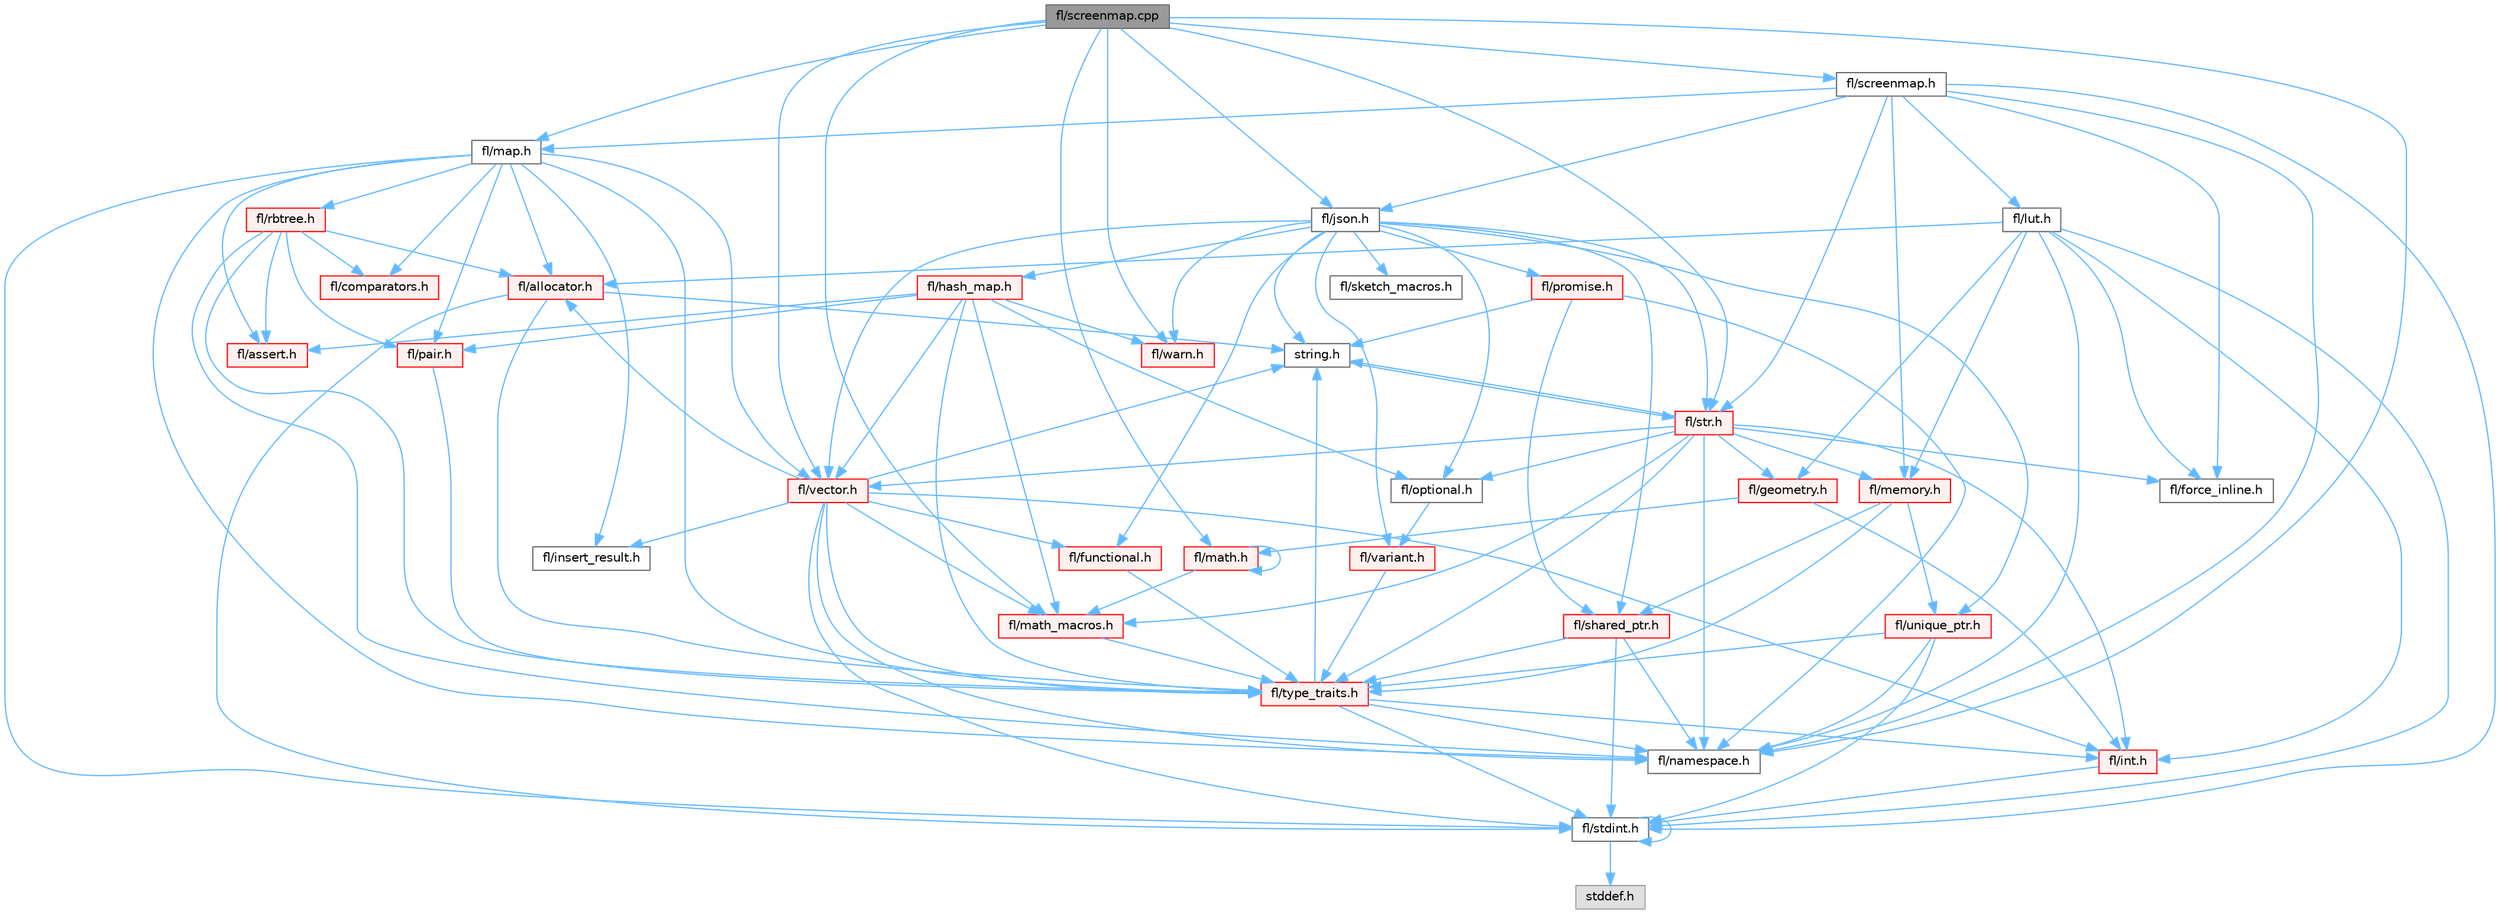 digraph "fl/screenmap.cpp"
{
 // INTERACTIVE_SVG=YES
 // LATEX_PDF_SIZE
  bgcolor="transparent";
  edge [fontname=Helvetica,fontsize=10,labelfontname=Helvetica,labelfontsize=10];
  node [fontname=Helvetica,fontsize=10,shape=box,height=0.2,width=0.4];
  Node1 [id="Node000001",label="fl/screenmap.cpp",height=0.2,width=0.4,color="gray40", fillcolor="grey60", style="filled", fontcolor="black",tooltip=" "];
  Node1 -> Node2 [id="edge1_Node000001_Node000002",color="steelblue1",style="solid",tooltip=" "];
  Node2 [id="Node000002",label="fl/screenmap.h",height=0.2,width=0.4,color="grey40", fillcolor="white", style="filled",URL="$d7/d97/screenmap_8h.html",tooltip=" "];
  Node2 -> Node3 [id="edge2_Node000002_Node000003",color="steelblue1",style="solid",tooltip=" "];
  Node3 [id="Node000003",label="fl/stdint.h",height=0.2,width=0.4,color="grey40", fillcolor="white", style="filled",URL="$df/dd8/stdint_8h.html",tooltip=" "];
  Node3 -> Node4 [id="edge3_Node000003_Node000004",color="steelblue1",style="solid",tooltip=" "];
  Node4 [id="Node000004",label="stddef.h",height=0.2,width=0.4,color="grey60", fillcolor="#E0E0E0", style="filled",tooltip=" "];
  Node3 -> Node3 [id="edge4_Node000003_Node000003",color="steelblue1",style="solid",tooltip=" "];
  Node2 -> Node5 [id="edge5_Node000002_Node000005",color="steelblue1",style="solid",tooltip=" "];
  Node5 [id="Node000005",label="fl/force_inline.h",height=0.2,width=0.4,color="grey40", fillcolor="white", style="filled",URL="$d4/d64/force__inline_8h.html",tooltip=" "];
  Node2 -> Node6 [id="edge6_Node000002_Node000006",color="steelblue1",style="solid",tooltip=" "];
  Node6 [id="Node000006",label="fl/lut.h",height=0.2,width=0.4,color="grey40", fillcolor="white", style="filled",URL="$db/d54/lut_8h.html",tooltip=" "];
  Node6 -> Node7 [id="edge7_Node000006_Node000007",color="steelblue1",style="solid",tooltip=" "];
  Node7 [id="Node000007",label="fl/allocator.h",height=0.2,width=0.4,color="red", fillcolor="#FFF0F0", style="filled",URL="$da/da9/allocator_8h.html",tooltip=" "];
  Node7 -> Node9 [id="edge8_Node000007_Node000009",color="steelblue1",style="solid",tooltip=" "];
  Node9 [id="Node000009",label="string.h",height=0.2,width=0.4,color="grey40", fillcolor="white", style="filled",URL="$da/d66/string_8h.html",tooltip=" "];
  Node9 -> Node10 [id="edge9_Node000009_Node000010",color="steelblue1",style="solid",tooltip=" "];
  Node10 [id="Node000010",label="fl/str.h",height=0.2,width=0.4,color="red", fillcolor="#FFF0F0", style="filled",URL="$d1/d93/str_8h.html",tooltip=" "];
  Node10 -> Node11 [id="edge10_Node000010_Node000011",color="steelblue1",style="solid",tooltip=" "];
  Node11 [id="Node000011",label="fl/int.h",height=0.2,width=0.4,color="red", fillcolor="#FFF0F0", style="filled",URL="$d3/d7e/int_8h.html",tooltip=" "];
  Node11 -> Node3 [id="edge11_Node000011_Node000003",color="steelblue1",style="solid",tooltip=" "];
  Node10 -> Node9 [id="edge12_Node000010_Node000009",color="steelblue1",style="solid",tooltip=" "];
  Node10 -> Node13 [id="edge13_Node000010_Node000013",color="steelblue1",style="solid",tooltip=" "];
  Node13 [id="Node000013",label="fl/geometry.h",height=0.2,width=0.4,color="red", fillcolor="#FFF0F0", style="filled",URL="$d4/d67/geometry_8h.html",tooltip=" "];
  Node13 -> Node11 [id="edge14_Node000013_Node000011",color="steelblue1",style="solid",tooltip=" "];
  Node13 -> Node14 [id="edge15_Node000013_Node000014",color="steelblue1",style="solid",tooltip=" "];
  Node14 [id="Node000014",label="fl/math.h",height=0.2,width=0.4,color="red", fillcolor="#FFF0F0", style="filled",URL="$df/db1/math_8h.html",tooltip=" "];
  Node14 -> Node14 [id="edge16_Node000014_Node000014",color="steelblue1",style="solid",tooltip=" "];
  Node14 -> Node17 [id="edge17_Node000014_Node000017",color="steelblue1",style="solid",tooltip=" "];
  Node17 [id="Node000017",label="fl/math_macros.h",height=0.2,width=0.4,color="red", fillcolor="#FFF0F0", style="filled",URL="$d8/db8/math__macros_8h.html",tooltip=" "];
  Node17 -> Node19 [id="edge18_Node000017_Node000019",color="steelblue1",style="solid",tooltip=" "];
  Node19 [id="Node000019",label="fl/type_traits.h",height=0.2,width=0.4,color="red", fillcolor="#FFF0F0", style="filled",URL="$df/d63/type__traits_8h.html",tooltip=" "];
  Node19 -> Node9 [id="edge19_Node000019_Node000009",color="steelblue1",style="solid",tooltip=" "];
  Node19 -> Node3 [id="edge20_Node000019_Node000003",color="steelblue1",style="solid",tooltip=" "];
  Node19 -> Node20 [id="edge21_Node000019_Node000020",color="steelblue1",style="solid",tooltip=" "];
  Node20 [id="Node000020",label="fl/namespace.h",height=0.2,width=0.4,color="grey40", fillcolor="white", style="filled",URL="$df/d2a/namespace_8h.html",tooltip="Implements the FastLED namespace macros."];
  Node19 -> Node11 [id="edge22_Node000019_Node000011",color="steelblue1",style="solid",tooltip=" "];
  Node10 -> Node17 [id="edge23_Node000010_Node000017",color="steelblue1",style="solid",tooltip=" "];
  Node10 -> Node20 [id="edge24_Node000010_Node000020",color="steelblue1",style="solid",tooltip=" "];
  Node10 -> Node22 [id="edge25_Node000010_Node000022",color="steelblue1",style="solid",tooltip=" "];
  Node22 [id="Node000022",label="fl/memory.h",height=0.2,width=0.4,color="red", fillcolor="#FFF0F0", style="filled",URL="$dc/d18/memory_8h.html",tooltip=" "];
  Node22 -> Node36 [id="edge26_Node000022_Node000036",color="steelblue1",style="solid",tooltip=" "];
  Node36 [id="Node000036",label="fl/shared_ptr.h",height=0.2,width=0.4,color="red", fillcolor="#FFF0F0", style="filled",URL="$df/d6a/shared__ptr_8h.html",tooltip=" "];
  Node36 -> Node20 [id="edge27_Node000036_Node000020",color="steelblue1",style="solid",tooltip=" "];
  Node36 -> Node19 [id="edge28_Node000036_Node000019",color="steelblue1",style="solid",tooltip=" "];
  Node36 -> Node3 [id="edge29_Node000036_Node000003",color="steelblue1",style="solid",tooltip=" "];
  Node22 -> Node25 [id="edge30_Node000022_Node000025",color="steelblue1",style="solid",tooltip=" "];
  Node25 [id="Node000025",label="fl/unique_ptr.h",height=0.2,width=0.4,color="red", fillcolor="#FFF0F0", style="filled",URL="$da/d4b/unique__ptr_8h.html",tooltip=" "];
  Node25 -> Node20 [id="edge31_Node000025_Node000020",color="steelblue1",style="solid",tooltip=" "];
  Node25 -> Node19 [id="edge32_Node000025_Node000019",color="steelblue1",style="solid",tooltip=" "];
  Node25 -> Node3 [id="edge33_Node000025_Node000003",color="steelblue1",style="solid",tooltip=" "];
  Node22 -> Node19 [id="edge34_Node000022_Node000019",color="steelblue1",style="solid",tooltip=" "];
  Node10 -> Node41 [id="edge35_Node000010_Node000041",color="steelblue1",style="solid",tooltip=" "];
  Node41 [id="Node000041",label="fl/optional.h",height=0.2,width=0.4,color="grey40", fillcolor="white", style="filled",URL="$dc/d62/optional_8h.html",tooltip=" "];
  Node41 -> Node42 [id="edge36_Node000041_Node000042",color="steelblue1",style="solid",tooltip=" "];
  Node42 [id="Node000042",label="fl/variant.h",height=0.2,width=0.4,color="red", fillcolor="#FFF0F0", style="filled",URL="$d6/d10/variant_8h.html",tooltip=" "];
  Node42 -> Node19 [id="edge37_Node000042_Node000019",color="steelblue1",style="solid",tooltip=" "];
  Node10 -> Node19 [id="edge38_Node000010_Node000019",color="steelblue1",style="solid",tooltip=" "];
  Node10 -> Node43 [id="edge39_Node000010_Node000043",color="steelblue1",style="solid",tooltip=" "];
  Node43 [id="Node000043",label="fl/vector.h",height=0.2,width=0.4,color="red", fillcolor="#FFF0F0", style="filled",URL="$d6/d68/vector_8h.html",tooltip=" "];
  Node43 -> Node3 [id="edge40_Node000043_Node000003",color="steelblue1",style="solid",tooltip=" "];
  Node43 -> Node11 [id="edge41_Node000043_Node000011",color="steelblue1",style="solid",tooltip=" "];
  Node43 -> Node9 [id="edge42_Node000043_Node000009",color="steelblue1",style="solid",tooltip=" "];
  Node43 -> Node44 [id="edge43_Node000043_Node000044",color="steelblue1",style="solid",tooltip=" "];
  Node44 [id="Node000044",label="fl/functional.h",height=0.2,width=0.4,color="red", fillcolor="#FFF0F0", style="filled",URL="$d8/dea/functional_8h.html",tooltip=" "];
  Node44 -> Node19 [id="edge44_Node000044_Node000019",color="steelblue1",style="solid",tooltip=" "];
  Node43 -> Node45 [id="edge45_Node000043_Node000045",color="steelblue1",style="solid",tooltip=" "];
  Node45 [id="Node000045",label="fl/insert_result.h",height=0.2,width=0.4,color="grey40", fillcolor="white", style="filled",URL="$d1/d22/insert__result_8h.html",tooltip=" "];
  Node43 -> Node17 [id="edge46_Node000043_Node000017",color="steelblue1",style="solid",tooltip=" "];
  Node43 -> Node20 [id="edge47_Node000043_Node000020",color="steelblue1",style="solid",tooltip=" "];
  Node43 -> Node7 [id="edge48_Node000043_Node000007",color="steelblue1",style="solid",tooltip=" "];
  Node43 -> Node19 [id="edge49_Node000043_Node000019",color="steelblue1",style="solid",tooltip=" "];
  Node10 -> Node5 [id="edge50_Node000010_Node000005",color="steelblue1",style="solid",tooltip=" "];
  Node7 -> Node19 [id="edge51_Node000007_Node000019",color="steelblue1",style="solid",tooltip=" "];
  Node7 -> Node3 [id="edge52_Node000007_Node000003",color="steelblue1",style="solid",tooltip=" "];
  Node6 -> Node5 [id="edge53_Node000006_Node000005",color="steelblue1",style="solid",tooltip=" "];
  Node6 -> Node22 [id="edge54_Node000006_Node000022",color="steelblue1",style="solid",tooltip=" "];
  Node6 -> Node3 [id="edge55_Node000006_Node000003",color="steelblue1",style="solid",tooltip=" "];
  Node6 -> Node11 [id="edge56_Node000006_Node000011",color="steelblue1",style="solid",tooltip=" "];
  Node6 -> Node13 [id="edge57_Node000006_Node000013",color="steelblue1",style="solid",tooltip=" "];
  Node6 -> Node20 [id="edge58_Node000006_Node000020",color="steelblue1",style="solid",tooltip=" "];
  Node2 -> Node22 [id="edge59_Node000002_Node000022",color="steelblue1",style="solid",tooltip=" "];
  Node2 -> Node52 [id="edge60_Node000002_Node000052",color="steelblue1",style="solid",tooltip=" "];
  Node52 [id="Node000052",label="fl/map.h",height=0.2,width=0.4,color="grey40", fillcolor="white", style="filled",URL="$dc/db7/map_8h.html",tooltip=" "];
  Node52 -> Node3 [id="edge61_Node000052_Node000003",color="steelblue1",style="solid",tooltip=" "];
  Node52 -> Node53 [id="edge62_Node000052_Node000053",color="steelblue1",style="solid",tooltip=" "];
  Node53 [id="Node000053",label="fl/assert.h",height=0.2,width=0.4,color="red", fillcolor="#FFF0F0", style="filled",URL="$dc/da7/assert_8h.html",tooltip=" "];
  Node52 -> Node55 [id="edge63_Node000052_Node000055",color="steelblue1",style="solid",tooltip=" "];
  Node55 [id="Node000055",label="fl/comparators.h",height=0.2,width=0.4,color="red", fillcolor="#FFF0F0", style="filled",URL="$dc/d7e/comparators_8h.html",tooltip=" "];
  Node52 -> Node45 [id="edge64_Node000052_Node000045",color="steelblue1",style="solid",tooltip=" "];
  Node52 -> Node20 [id="edge65_Node000052_Node000020",color="steelblue1",style="solid",tooltip=" "];
  Node52 -> Node56 [id="edge66_Node000052_Node000056",color="steelblue1",style="solid",tooltip=" "];
  Node56 [id="Node000056",label="fl/pair.h",height=0.2,width=0.4,color="red", fillcolor="#FFF0F0", style="filled",URL="$d3/d41/pair_8h.html",tooltip=" "];
  Node56 -> Node19 [id="edge67_Node000056_Node000019",color="steelblue1",style="solid",tooltip=" "];
  Node52 -> Node19 [id="edge68_Node000052_Node000019",color="steelblue1",style="solid",tooltip=" "];
  Node52 -> Node43 [id="edge69_Node000052_Node000043",color="steelblue1",style="solid",tooltip=" "];
  Node52 -> Node57 [id="edge70_Node000052_Node000057",color="steelblue1",style="solid",tooltip=" "];
  Node57 [id="Node000057",label="fl/rbtree.h",height=0.2,width=0.4,color="red", fillcolor="#FFF0F0", style="filled",URL="$d5/ddf/rbtree_8h.html",tooltip=" "];
  Node57 -> Node53 [id="edge71_Node000057_Node000053",color="steelblue1",style="solid",tooltip=" "];
  Node57 -> Node55 [id="edge72_Node000057_Node000055",color="steelblue1",style="solid",tooltip=" "];
  Node57 -> Node20 [id="edge73_Node000057_Node000020",color="steelblue1",style="solid",tooltip=" "];
  Node57 -> Node56 [id="edge74_Node000057_Node000056",color="steelblue1",style="solid",tooltip=" "];
  Node57 -> Node19 [id="edge75_Node000057_Node000019",color="steelblue1",style="solid",tooltip=" "];
  Node57 -> Node7 [id="edge76_Node000057_Node000007",color="steelblue1",style="solid",tooltip=" "];
  Node52 -> Node7 [id="edge77_Node000052_Node000007",color="steelblue1",style="solid",tooltip=" "];
  Node2 -> Node20 [id="edge78_Node000002_Node000020",color="steelblue1",style="solid",tooltip=" "];
  Node2 -> Node10 [id="edge79_Node000002_Node000010",color="steelblue1",style="solid",tooltip=" "];
  Node2 -> Node62 [id="edge80_Node000002_Node000062",color="steelblue1",style="solid",tooltip=" "];
  Node62 [id="Node000062",label="fl/json.h",height=0.2,width=0.4,color="grey40", fillcolor="white", style="filled",URL="$d7/d91/fl_2json_8h.html",tooltip="FastLED's Elegant JSON Library: fl::Json"];
  Node62 -> Node9 [id="edge81_Node000062_Node000009",color="steelblue1",style="solid",tooltip=" "];
  Node62 -> Node43 [id="edge82_Node000062_Node000043",color="steelblue1",style="solid",tooltip=" "];
  Node62 -> Node63 [id="edge83_Node000062_Node000063",color="steelblue1",style="solid",tooltip=" "];
  Node63 [id="Node000063",label="fl/hash_map.h",height=0.2,width=0.4,color="red", fillcolor="#FFF0F0", style="filled",URL="$d6/d13/hash__map_8h.html",tooltip=" "];
  Node63 -> Node53 [id="edge84_Node000063_Node000053",color="steelblue1",style="solid",tooltip=" "];
  Node63 -> Node41 [id="edge85_Node000063_Node000041",color="steelblue1",style="solid",tooltip=" "];
  Node63 -> Node56 [id="edge86_Node000063_Node000056",color="steelblue1",style="solid",tooltip=" "];
  Node63 -> Node19 [id="edge87_Node000063_Node000019",color="steelblue1",style="solid",tooltip=" "];
  Node63 -> Node43 [id="edge88_Node000063_Node000043",color="steelblue1",style="solid",tooltip=" "];
  Node63 -> Node65 [id="edge89_Node000063_Node000065",color="steelblue1",style="solid",tooltip=" "];
  Node65 [id="Node000065",label="fl/warn.h",height=0.2,width=0.4,color="red", fillcolor="#FFF0F0", style="filled",URL="$de/d77/warn_8h.html",tooltip=" "];
  Node63 -> Node17 [id="edge90_Node000063_Node000017",color="steelblue1",style="solid",tooltip=" "];
  Node62 -> Node42 [id="edge91_Node000062_Node000042",color="steelblue1",style="solid",tooltip=" "];
  Node62 -> Node41 [id="edge92_Node000062_Node000041",color="steelblue1",style="solid",tooltip=" "];
  Node62 -> Node25 [id="edge93_Node000062_Node000025",color="steelblue1",style="solid",tooltip=" "];
  Node62 -> Node36 [id="edge94_Node000062_Node000036",color="steelblue1",style="solid",tooltip=" "];
  Node62 -> Node44 [id="edge95_Node000062_Node000044",color="steelblue1",style="solid",tooltip=" "];
  Node62 -> Node10 [id="edge96_Node000062_Node000010",color="steelblue1",style="solid",tooltip=" "];
  Node62 -> Node77 [id="edge97_Node000062_Node000077",color="steelblue1",style="solid",tooltip=" "];
  Node77 [id="Node000077",label="fl/promise.h",height=0.2,width=0.4,color="red", fillcolor="#FFF0F0", style="filled",URL="$d6/d17/promise_8h.html",tooltip="Promise-based fluent API for FastLED - standalone async primitives."];
  Node77 -> Node20 [id="edge98_Node000077_Node000020",color="steelblue1",style="solid",tooltip=" "];
  Node77 -> Node9 [id="edge99_Node000077_Node000009",color="steelblue1",style="solid",tooltip=" "];
  Node77 -> Node36 [id="edge100_Node000077_Node000036",color="steelblue1",style="solid",tooltip=" "];
  Node62 -> Node65 [id="edge101_Node000062_Node000065",color="steelblue1",style="solid",tooltip=" "];
  Node62 -> Node76 [id="edge102_Node000062_Node000076",color="steelblue1",style="solid",tooltip=" "];
  Node76 [id="Node000076",label="fl/sketch_macros.h",height=0.2,width=0.4,color="grey40", fillcolor="white", style="filled",URL="$d1/dbc/sketch__macros_8h.html",tooltip=" "];
  Node1 -> Node62 [id="edge103_Node000001_Node000062",color="steelblue1",style="solid",tooltip=" "];
  Node1 -> Node52 [id="edge104_Node000001_Node000052",color="steelblue1",style="solid",tooltip=" "];
  Node1 -> Node14 [id="edge105_Node000001_Node000014",color="steelblue1",style="solid",tooltip=" "];
  Node1 -> Node17 [id="edge106_Node000001_Node000017",color="steelblue1",style="solid",tooltip=" "];
  Node1 -> Node20 [id="edge107_Node000001_Node000020",color="steelblue1",style="solid",tooltip=" "];
  Node1 -> Node10 [id="edge108_Node000001_Node000010",color="steelblue1",style="solid",tooltip=" "];
  Node1 -> Node43 [id="edge109_Node000001_Node000043",color="steelblue1",style="solid",tooltip=" "];
  Node1 -> Node65 [id="edge110_Node000001_Node000065",color="steelblue1",style="solid",tooltip=" "];
}
